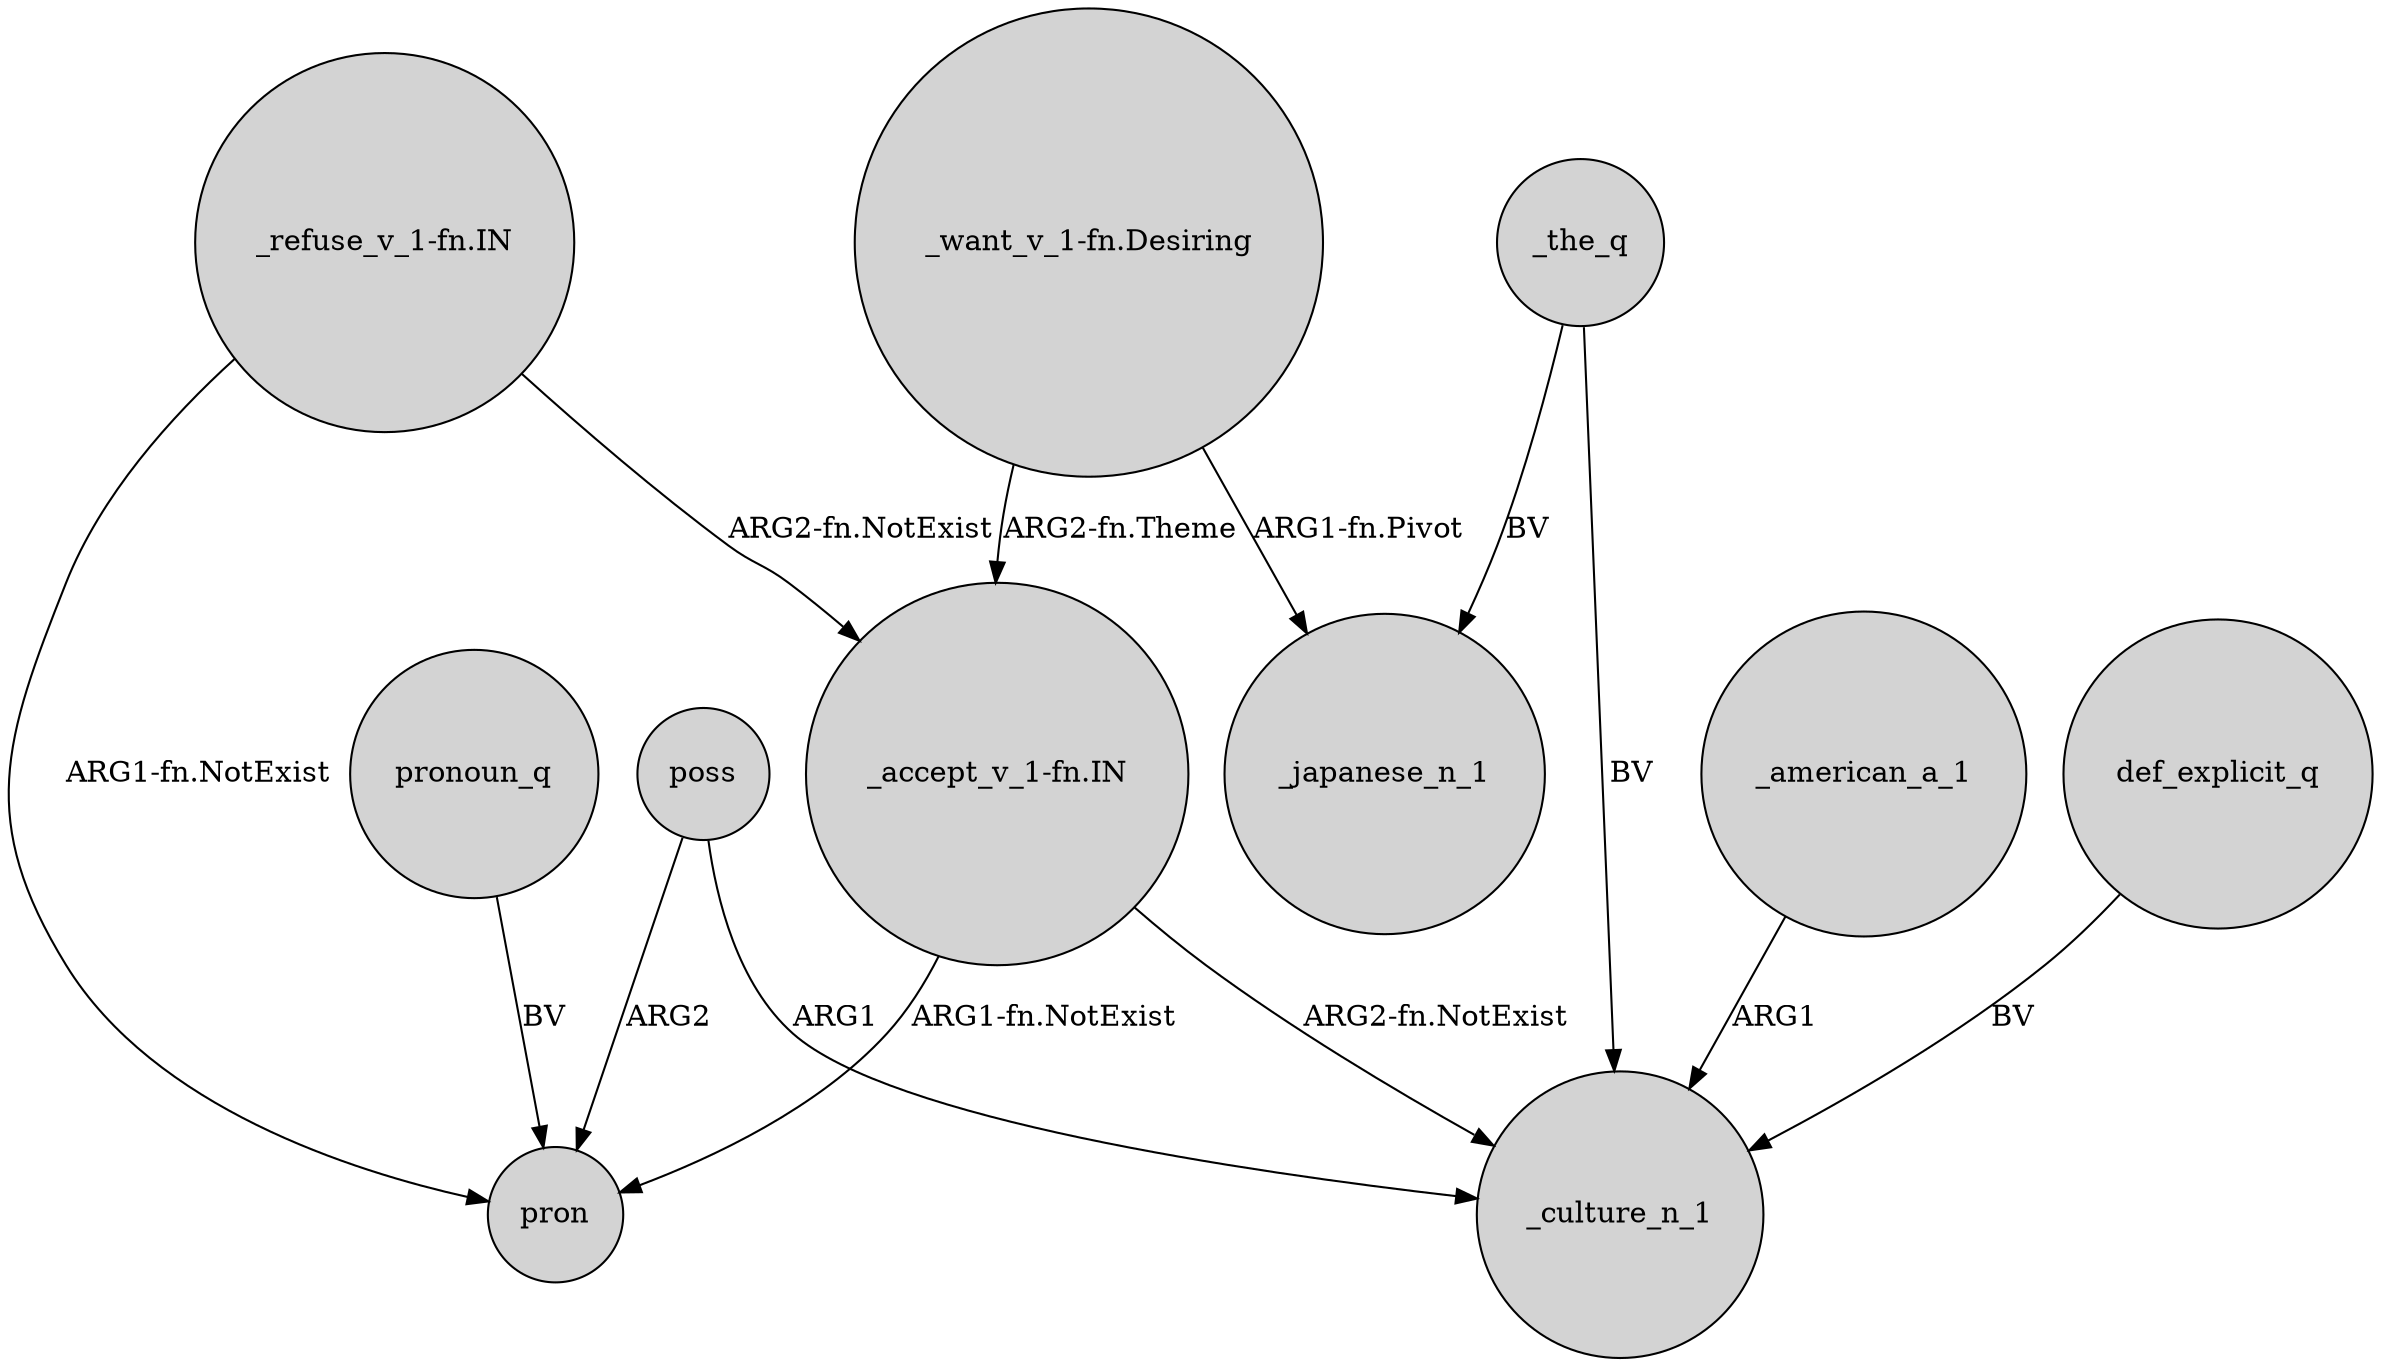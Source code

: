 digraph {
	node [shape=circle style=filled]
	"_refuse_v_1-fn.IN" -> "_accept_v_1-fn.IN" [label="ARG2-fn.NotExist"]
	"_want_v_1-fn.Desiring" -> "_accept_v_1-fn.IN" [label="ARG2-fn.Theme"]
	_american_a_1 -> _culture_n_1 [label=ARG1]
	"_accept_v_1-fn.IN" -> pron [label="ARG1-fn.NotExist"]
	"_want_v_1-fn.Desiring" -> _japanese_n_1 [label="ARG1-fn.Pivot"]
	"_accept_v_1-fn.IN" -> _culture_n_1 [label="ARG2-fn.NotExist"]
	poss -> _culture_n_1 [label=ARG1]
	poss -> pron [label=ARG2]
	"_refuse_v_1-fn.IN" -> pron [label="ARG1-fn.NotExist"]
	_the_q -> _culture_n_1 [label=BV]
	_the_q -> _japanese_n_1 [label=BV]
	def_explicit_q -> _culture_n_1 [label=BV]
	pronoun_q -> pron [label=BV]
}

